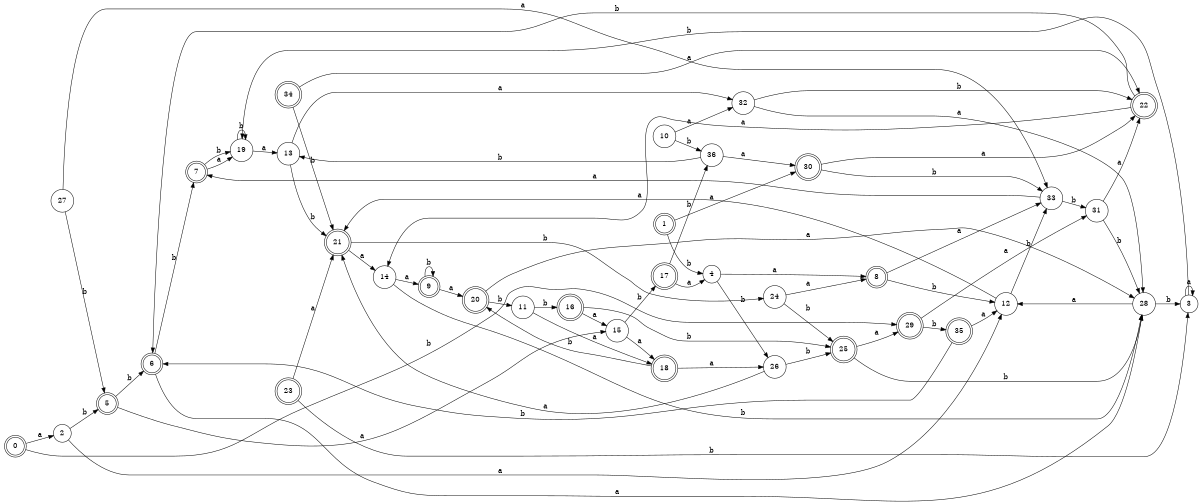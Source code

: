 digraph n30_9 {
__start0 [label="" shape="none"];

rankdir=LR;
size="8,5";

s0 [style="rounded,filled", color="black", fillcolor="white" shape="doublecircle", label="0"];
s1 [style="rounded,filled", color="black", fillcolor="white" shape="doublecircle", label="1"];
s2 [style="filled", color="black", fillcolor="white" shape="circle", label="2"];
s3 [style="filled", color="black", fillcolor="white" shape="circle", label="3"];
s4 [style="filled", color="black", fillcolor="white" shape="circle", label="4"];
s5 [style="rounded,filled", color="black", fillcolor="white" shape="doublecircle", label="5"];
s6 [style="rounded,filled", color="black", fillcolor="white" shape="doublecircle", label="6"];
s7 [style="rounded,filled", color="black", fillcolor="white" shape="doublecircle", label="7"];
s8 [style="rounded,filled", color="black", fillcolor="white" shape="doublecircle", label="8"];
s9 [style="rounded,filled", color="black", fillcolor="white" shape="doublecircle", label="9"];
s10 [style="filled", color="black", fillcolor="white" shape="circle", label="10"];
s11 [style="filled", color="black", fillcolor="white" shape="circle", label="11"];
s12 [style="filled", color="black", fillcolor="white" shape="circle", label="12"];
s13 [style="filled", color="black", fillcolor="white" shape="circle", label="13"];
s14 [style="filled", color="black", fillcolor="white" shape="circle", label="14"];
s15 [style="filled", color="black", fillcolor="white" shape="circle", label="15"];
s16 [style="rounded,filled", color="black", fillcolor="white" shape="doublecircle", label="16"];
s17 [style="rounded,filled", color="black", fillcolor="white" shape="doublecircle", label="17"];
s18 [style="rounded,filled", color="black", fillcolor="white" shape="doublecircle", label="18"];
s19 [style="filled", color="black", fillcolor="white" shape="circle", label="19"];
s20 [style="rounded,filled", color="black", fillcolor="white" shape="doublecircle", label="20"];
s21 [style="rounded,filled", color="black", fillcolor="white" shape="doublecircle", label="21"];
s22 [style="rounded,filled", color="black", fillcolor="white" shape="doublecircle", label="22"];
s23 [style="rounded,filled", color="black", fillcolor="white" shape="doublecircle", label="23"];
s24 [style="filled", color="black", fillcolor="white" shape="circle", label="24"];
s25 [style="rounded,filled", color="black", fillcolor="white" shape="doublecircle", label="25"];
s26 [style="filled", color="black", fillcolor="white" shape="circle", label="26"];
s27 [style="filled", color="black", fillcolor="white" shape="circle", label="27"];
s28 [style="filled", color="black", fillcolor="white" shape="circle", label="28"];
s29 [style="rounded,filled", color="black", fillcolor="white" shape="doublecircle", label="29"];
s30 [style="rounded,filled", color="black", fillcolor="white" shape="doublecircle", label="30"];
s31 [style="filled", color="black", fillcolor="white" shape="circle", label="31"];
s32 [style="filled", color="black", fillcolor="white" shape="circle", label="32"];
s33 [style="filled", color="black", fillcolor="white" shape="circle", label="33"];
s34 [style="rounded,filled", color="black", fillcolor="white" shape="doublecircle", label="34"];
s35 [style="rounded,filled", color="black", fillcolor="white" shape="doublecircle", label="35"];
s36 [style="filled", color="black", fillcolor="white" shape="circle", label="36"];
s0 -> s2 [label="a"];
s0 -> s29 [label="b"];
s1 -> s30 [label="a"];
s1 -> s4 [label="b"];
s2 -> s12 [label="a"];
s2 -> s5 [label="b"];
s3 -> s3 [label="a"];
s3 -> s19 [label="b"];
s4 -> s8 [label="a"];
s4 -> s26 [label="b"];
s5 -> s15 [label="a"];
s5 -> s6 [label="b"];
s6 -> s28 [label="a"];
s6 -> s7 [label="b"];
s7 -> s19 [label="a"];
s7 -> s19 [label="b"];
s8 -> s33 [label="a"];
s8 -> s12 [label="b"];
s9 -> s20 [label="a"];
s9 -> s9 [label="b"];
s10 -> s32 [label="a"];
s10 -> s36 [label="b"];
s11 -> s18 [label="a"];
s11 -> s16 [label="b"];
s12 -> s21 [label="a"];
s12 -> s33 [label="b"];
s13 -> s32 [label="a"];
s13 -> s21 [label="b"];
s14 -> s9 [label="a"];
s14 -> s28 [label="b"];
s15 -> s18 [label="a"];
s15 -> s17 [label="b"];
s16 -> s15 [label="a"];
s16 -> s25 [label="b"];
s17 -> s4 [label="a"];
s17 -> s36 [label="b"];
s18 -> s26 [label="a"];
s18 -> s20 [label="b"];
s19 -> s13 [label="a"];
s19 -> s19 [label="b"];
s20 -> s28 [label="a"];
s20 -> s11 [label="b"];
s21 -> s14 [label="a"];
s21 -> s24 [label="b"];
s22 -> s14 [label="a"];
s22 -> s6 [label="b"];
s23 -> s21 [label="a"];
s23 -> s3 [label="b"];
s24 -> s8 [label="a"];
s24 -> s25 [label="b"];
s25 -> s29 [label="a"];
s25 -> s28 [label="b"];
s26 -> s21 [label="a"];
s26 -> s25 [label="b"];
s27 -> s33 [label="a"];
s27 -> s5 [label="b"];
s28 -> s12 [label="a"];
s28 -> s3 [label="b"];
s29 -> s31 [label="a"];
s29 -> s35 [label="b"];
s30 -> s22 [label="a"];
s30 -> s33 [label="b"];
s31 -> s22 [label="a"];
s31 -> s28 [label="b"];
s32 -> s28 [label="a"];
s32 -> s22 [label="b"];
s33 -> s7 [label="a"];
s33 -> s31 [label="b"];
s34 -> s22 [label="a"];
s34 -> s21 [label="b"];
s35 -> s12 [label="a"];
s35 -> s6 [label="b"];
s36 -> s30 [label="a"];
s36 -> s13 [label="b"];

}
